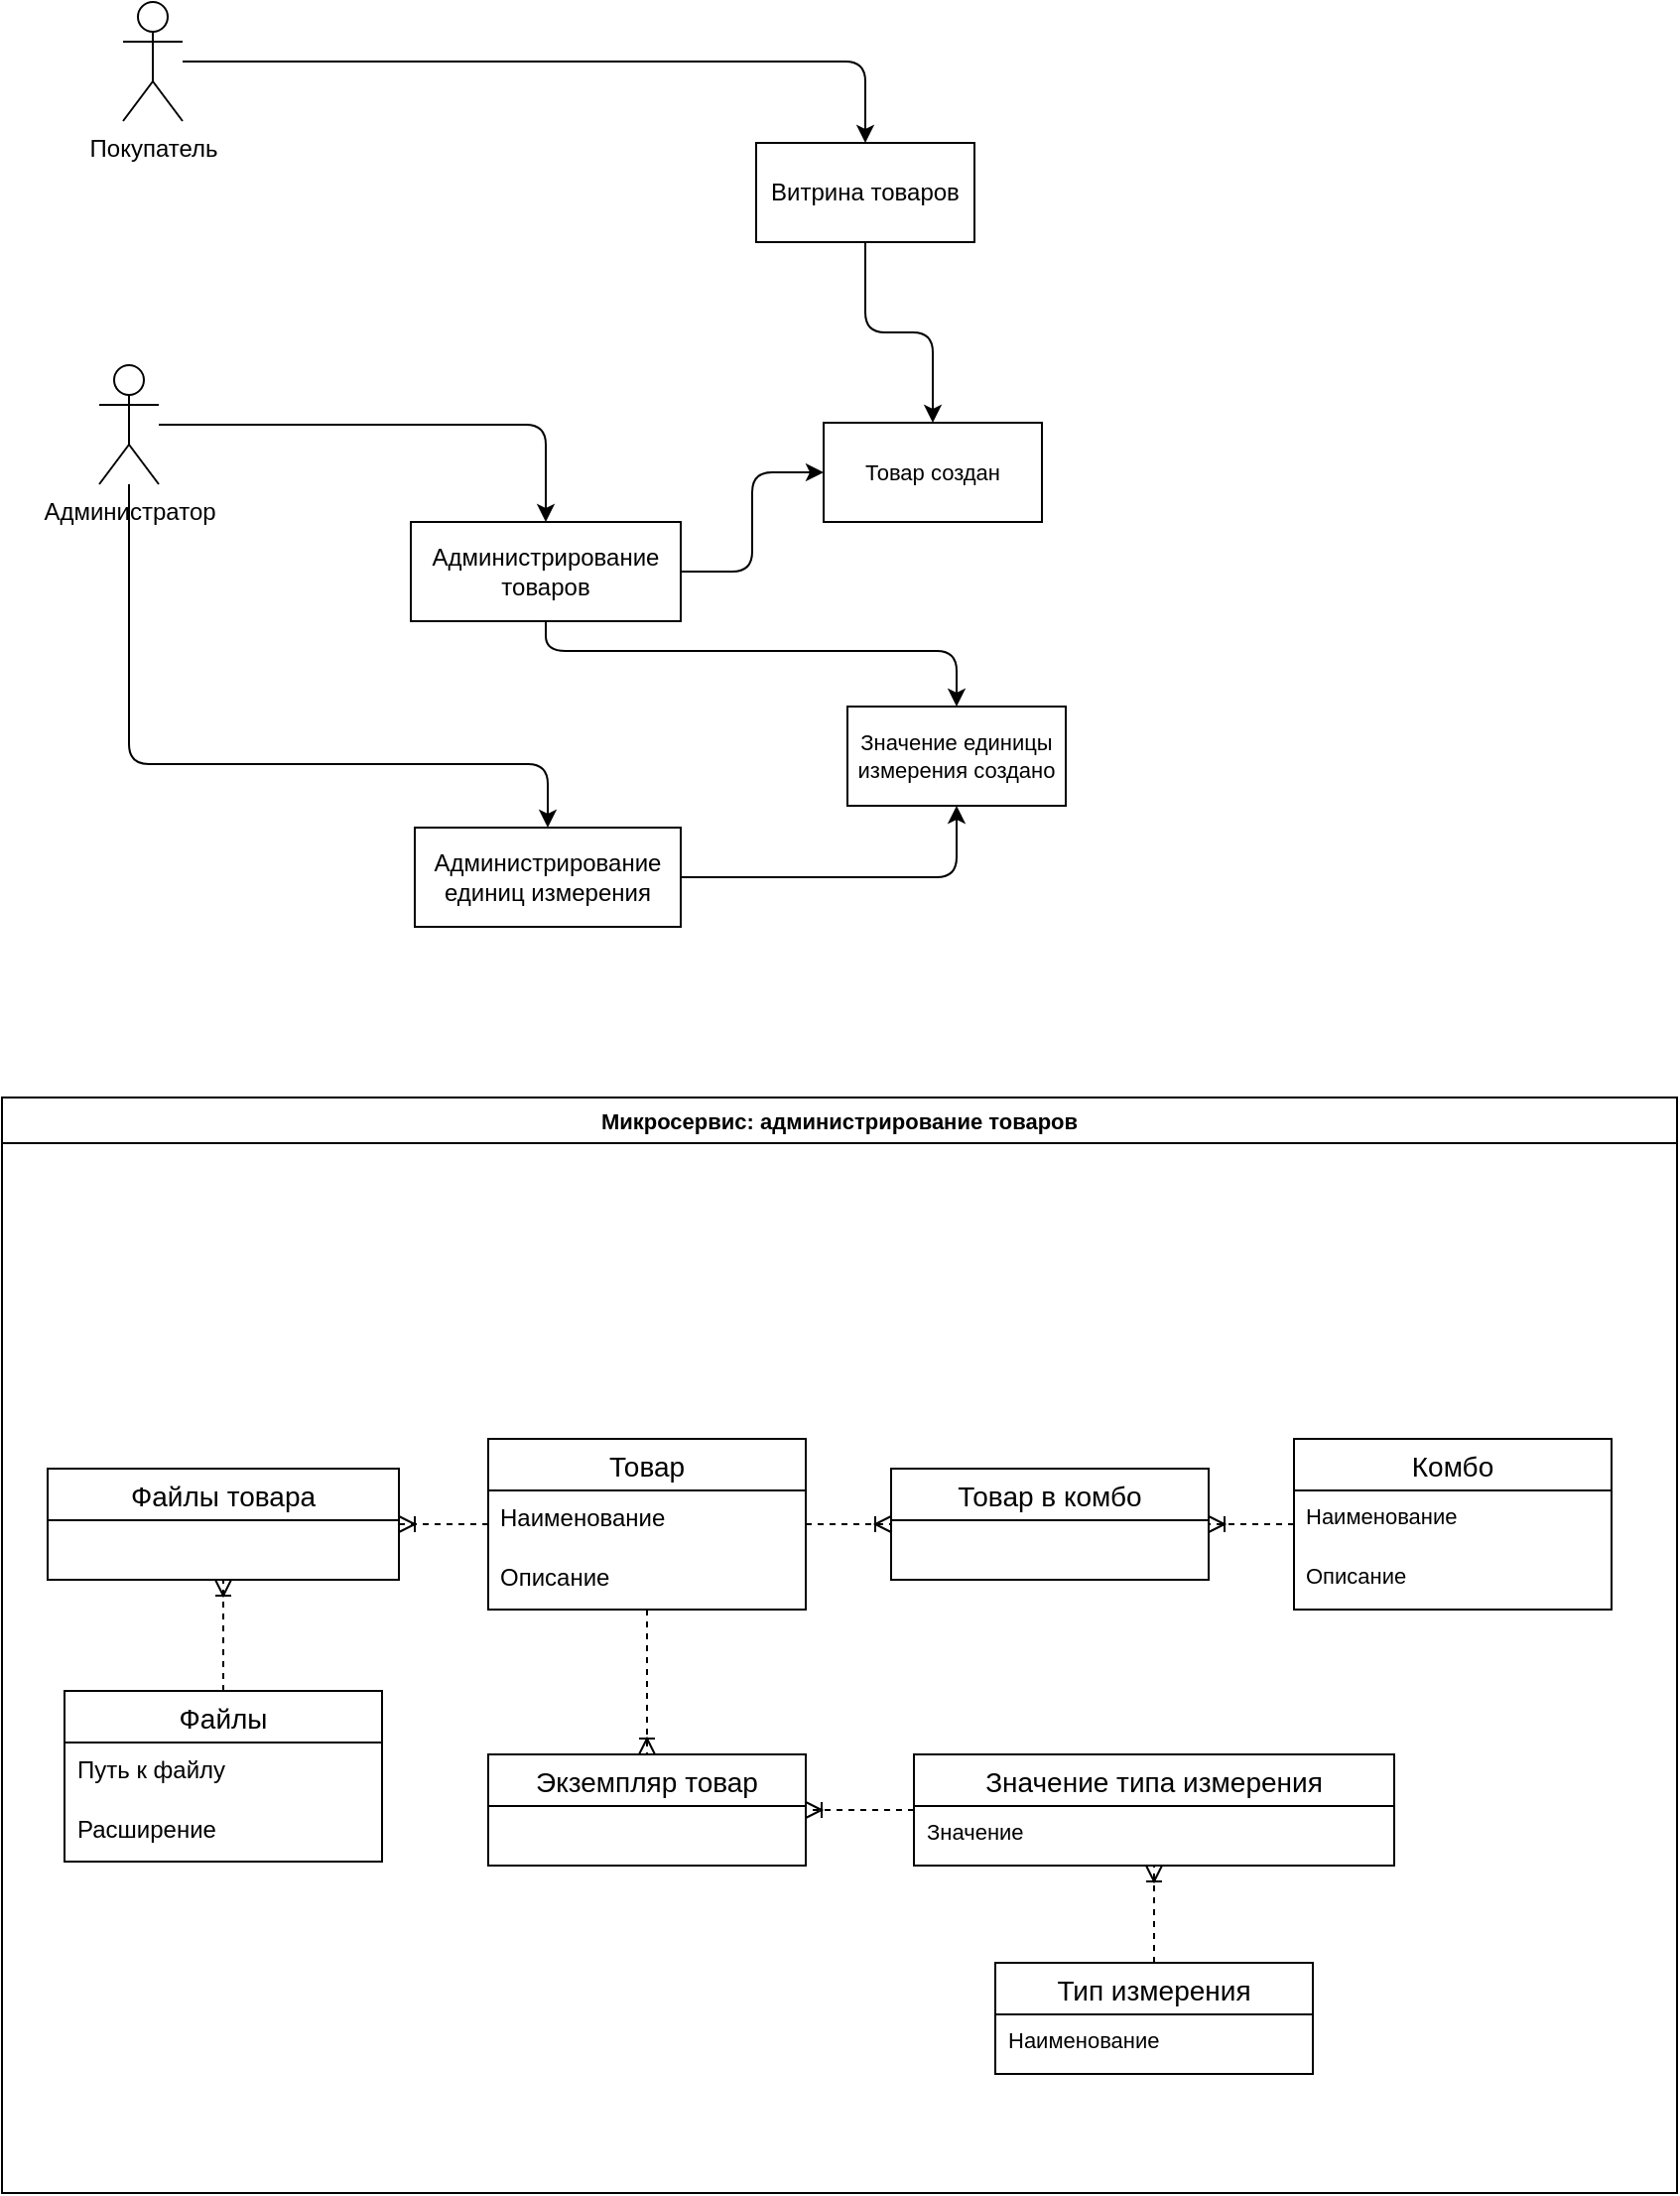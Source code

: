 <mxfile version="24.7.14">
  <diagram name="Страница — 1" id="W9IkOPkcE-70tv02vc99">
    <mxGraphModel dx="1831" dy="1806" grid="0" gridSize="10" guides="1" tooltips="1" connect="1" arrows="1" fold="1" page="1" pageScale="1" pageWidth="827" pageHeight="1169" math="0" shadow="0">
      <root>
        <mxCell id="0" />
        <mxCell id="1" parent="0" />
        <mxCell id="TIuWhn0yAi8Gs-Zh3u9J-138" value="Микросервис: администрирование товаров" style="swimlane;whiteSpace=wrap;html=1;fontFamily=Helvetica;fontSize=11;fontColor=default;labelBackgroundColor=default;" parent="1" vertex="1">
          <mxGeometry x="-693" y="-508" width="844" height="552" as="geometry" />
        </mxCell>
        <mxCell id="TIuWhn0yAi8Gs-Zh3u9J-19" style="edgeStyle=orthogonalEdgeStyle;shape=connector;rounded=0;orthogonalLoop=1;jettySize=auto;html=1;dashed=1;strokeColor=default;align=center;verticalAlign=middle;fontFamily=Helvetica;fontSize=11;fontColor=default;labelBackgroundColor=default;endArrow=ERoneToMany;endFill=0;" parent="TIuWhn0yAi8Gs-Zh3u9J-138" source="TIuWhn0yAi8Gs-Zh3u9J-1" target="TIuWhn0yAi8Gs-Zh3u9J-13" edge="1">
          <mxGeometry relative="1" as="geometry" />
        </mxCell>
        <mxCell id="TIuWhn0yAi8Gs-Zh3u9J-236" style="edgeStyle=orthogonalEdgeStyle;shape=connector;rounded=0;orthogonalLoop=1;jettySize=auto;html=1;dashed=1;strokeColor=default;align=center;verticalAlign=middle;fontFamily=Helvetica;fontSize=11;fontColor=default;labelBackgroundColor=default;endArrow=ERoneToMany;endFill=0;" parent="TIuWhn0yAi8Gs-Zh3u9J-138" source="TIuWhn0yAi8Gs-Zh3u9J-1" target="TIuWhn0yAi8Gs-Zh3u9J-231" edge="1">
          <mxGeometry relative="1" as="geometry" />
        </mxCell>
        <mxCell id="VgQCesWckuyEMALxXEr0-109" style="edgeStyle=orthogonalEdgeStyle;shape=connector;rounded=0;orthogonalLoop=1;jettySize=auto;html=1;dashed=1;strokeColor=default;align=center;verticalAlign=middle;fontFamily=Helvetica;fontSize=11;fontColor=default;labelBackgroundColor=default;endArrow=ERoneToMany;endFill=0;" parent="TIuWhn0yAi8Gs-Zh3u9J-138" source="TIuWhn0yAi8Gs-Zh3u9J-1" target="VgQCesWckuyEMALxXEr0-98" edge="1">
          <mxGeometry relative="1" as="geometry" />
        </mxCell>
        <mxCell id="TIuWhn0yAi8Gs-Zh3u9J-1" value="Товар" style="swimlane;fontStyle=0;childLayout=stackLayout;horizontal=1;startSize=26;horizontalStack=0;resizeParent=1;resizeParentMax=0;resizeLast=0;collapsible=1;marginBottom=0;align=center;fontSize=14;" parent="TIuWhn0yAi8Gs-Zh3u9J-138" vertex="1">
          <mxGeometry x="245" y="172" width="160" height="86" as="geometry" />
        </mxCell>
        <mxCell id="TIuWhn0yAi8Gs-Zh3u9J-5" value="Наименование" style="text;strokeColor=none;fillColor=none;spacingLeft=4;spacingRight=4;overflow=hidden;rotatable=0;points=[[0,0.5],[1,0.5]];portConstraint=eastwest;fontSize=12;whiteSpace=wrap;html=1;" parent="TIuWhn0yAi8Gs-Zh3u9J-1" vertex="1">
          <mxGeometry y="26" width="160" height="30" as="geometry" />
        </mxCell>
        <mxCell id="TIuWhn0yAi8Gs-Zh3u9J-6" value="Описание" style="text;strokeColor=none;fillColor=none;spacingLeft=4;spacingRight=4;overflow=hidden;rotatable=0;points=[[0,0.5],[1,0.5]];portConstraint=eastwest;fontSize=12;whiteSpace=wrap;html=1;" parent="TIuWhn0yAi8Gs-Zh3u9J-1" vertex="1">
          <mxGeometry y="56" width="160" height="30" as="geometry" />
        </mxCell>
        <mxCell id="TIuWhn0yAi8Gs-Zh3u9J-18" style="edgeStyle=orthogonalEdgeStyle;rounded=0;orthogonalLoop=1;jettySize=auto;html=1;endArrow=ERoneToMany;endFill=0;dashed=1;" parent="TIuWhn0yAi8Gs-Zh3u9J-138" source="TIuWhn0yAi8Gs-Zh3u9J-8" target="TIuWhn0yAi8Gs-Zh3u9J-13" edge="1">
          <mxGeometry relative="1" as="geometry" />
        </mxCell>
        <mxCell id="TIuWhn0yAi8Gs-Zh3u9J-8" value="Файлы" style="swimlane;fontStyle=0;childLayout=stackLayout;horizontal=1;startSize=26;horizontalStack=0;resizeParent=1;resizeParentMax=0;resizeLast=0;collapsible=1;marginBottom=0;align=center;fontSize=14;" parent="TIuWhn0yAi8Gs-Zh3u9J-138" vertex="1">
          <mxGeometry x="31.5" y="299" width="160" height="86" as="geometry" />
        </mxCell>
        <mxCell id="TIuWhn0yAi8Gs-Zh3u9J-12" value="Путь к файлу" style="text;strokeColor=none;fillColor=none;spacingLeft=4;spacingRight=4;overflow=hidden;rotatable=0;points=[[0,0.5],[1,0.5]];portConstraint=eastwest;fontSize=12;whiteSpace=wrap;html=1;" parent="TIuWhn0yAi8Gs-Zh3u9J-8" vertex="1">
          <mxGeometry y="26" width="160" height="30" as="geometry" />
        </mxCell>
        <mxCell id="TIuWhn0yAi8Gs-Zh3u9J-17" value="Расширение" style="text;strokeColor=none;fillColor=none;spacingLeft=4;spacingRight=4;overflow=hidden;rotatable=0;points=[[0,0.5],[1,0.5]];portConstraint=eastwest;fontSize=12;whiteSpace=wrap;html=1;" parent="TIuWhn0yAi8Gs-Zh3u9J-8" vertex="1">
          <mxGeometry y="56" width="160" height="30" as="geometry" />
        </mxCell>
        <mxCell id="TIuWhn0yAi8Gs-Zh3u9J-13" value="Файлы товара" style="swimlane;fontStyle=0;childLayout=stackLayout;horizontal=1;startSize=26;horizontalStack=0;resizeParent=1;resizeParentMax=0;resizeLast=0;collapsible=1;marginBottom=0;align=center;fontSize=14;" parent="TIuWhn0yAi8Gs-Zh3u9J-138" vertex="1">
          <mxGeometry x="23" y="187" width="177" height="56" as="geometry" />
        </mxCell>
        <mxCell id="TIuWhn0yAi8Gs-Zh3u9J-215" style="edgeStyle=orthogonalEdgeStyle;shape=connector;rounded=0;orthogonalLoop=1;jettySize=auto;html=1;dashed=1;strokeColor=default;align=center;verticalAlign=middle;fontFamily=Helvetica;fontSize=11;fontColor=default;labelBackgroundColor=default;endArrow=ERoneToMany;endFill=0;" parent="TIuWhn0yAi8Gs-Zh3u9J-138" source="TIuWhn0yAi8Gs-Zh3u9J-210" target="TIuWhn0yAi8Gs-Zh3u9J-231" edge="1">
          <mxGeometry relative="1" as="geometry">
            <Array as="points">
              <mxPoint x="583.5" y="359" />
            </Array>
          </mxGeometry>
        </mxCell>
        <mxCell id="TIuWhn0yAi8Gs-Zh3u9J-210" value="Значение типа измерения" style="swimlane;fontStyle=0;childLayout=stackLayout;horizontal=1;startSize=26;horizontalStack=0;resizeParent=1;resizeParentMax=0;resizeLast=0;collapsible=1;marginBottom=0;align=center;fontSize=14;fontFamily=Helvetica;fontColor=default;labelBackgroundColor=default;" parent="TIuWhn0yAi8Gs-Zh3u9J-138" vertex="1">
          <mxGeometry x="459.5" y="331" width="242" height="56" as="geometry" />
        </mxCell>
        <mxCell id="TIuWhn0yAi8Gs-Zh3u9J-217" value="Значение" style="text;strokeColor=none;fillColor=none;spacingLeft=4;spacingRight=4;overflow=hidden;rotatable=0;points=[[0,0.5],[1,0.5]];portConstraint=eastwest;fontSize=11;whiteSpace=wrap;html=1;fontFamily=Helvetica;fontColor=default;labelBackgroundColor=default;" parent="TIuWhn0yAi8Gs-Zh3u9J-210" vertex="1">
          <mxGeometry y="26" width="242" height="30" as="geometry" />
        </mxCell>
        <mxCell id="TIuWhn0yAi8Gs-Zh3u9J-214" style="edgeStyle=orthogonalEdgeStyle;shape=connector;rounded=0;orthogonalLoop=1;jettySize=auto;html=1;dashed=1;strokeColor=default;align=center;verticalAlign=middle;fontFamily=Helvetica;fontSize=11;fontColor=default;labelBackgroundColor=default;endArrow=ERoneToMany;endFill=0;" parent="TIuWhn0yAi8Gs-Zh3u9J-138" source="TIuWhn0yAi8Gs-Zh3u9J-144" target="TIuWhn0yAi8Gs-Zh3u9J-210" edge="1">
          <mxGeometry relative="1" as="geometry" />
        </mxCell>
        <mxCell id="TIuWhn0yAi8Gs-Zh3u9J-144" value="Тип измерения" style="swimlane;fontStyle=0;childLayout=stackLayout;horizontal=1;startSize=26;horizontalStack=0;resizeParent=1;resizeParentMax=0;resizeLast=0;collapsible=1;marginBottom=0;align=center;fontSize=14;fontFamily=Helvetica;fontColor=default;labelBackgroundColor=default;" parent="TIuWhn0yAi8Gs-Zh3u9J-138" vertex="1">
          <mxGeometry x="500.5" y="436" width="160" height="56" as="geometry" />
        </mxCell>
        <mxCell id="TIuWhn0yAi8Gs-Zh3u9J-216" value="Наименование" style="text;strokeColor=none;fillColor=none;spacingLeft=4;spacingRight=4;overflow=hidden;rotatable=0;points=[[0,0.5],[1,0.5]];portConstraint=eastwest;fontSize=11;whiteSpace=wrap;html=1;fontFamily=Helvetica;fontColor=default;labelBackgroundColor=default;" parent="TIuWhn0yAi8Gs-Zh3u9J-144" vertex="1">
          <mxGeometry y="26" width="160" height="30" as="geometry" />
        </mxCell>
        <mxCell id="TIuWhn0yAi8Gs-Zh3u9J-231" value="Экземпляр товар" style="swimlane;fontStyle=0;childLayout=stackLayout;horizontal=1;startSize=26;horizontalStack=0;resizeParent=1;resizeParentMax=0;resizeLast=0;collapsible=1;marginBottom=0;align=center;fontSize=14;fontFamily=Helvetica;fontColor=default;labelBackgroundColor=default;" parent="TIuWhn0yAi8Gs-Zh3u9J-138" vertex="1">
          <mxGeometry x="245" y="331" width="160" height="56" as="geometry" />
        </mxCell>
        <mxCell id="VgQCesWckuyEMALxXEr0-98" value="Товар в комбо" style="swimlane;fontStyle=0;childLayout=stackLayout;horizontal=1;startSize=26;horizontalStack=0;resizeParent=1;resizeParentMax=0;resizeLast=0;collapsible=1;marginBottom=0;align=center;fontSize=14;fontFamily=Helvetica;fontColor=default;labelBackgroundColor=default;" parent="TIuWhn0yAi8Gs-Zh3u9J-138" vertex="1">
          <mxGeometry x="448" y="187" width="160" height="56" as="geometry" />
        </mxCell>
        <mxCell id="VgQCesWckuyEMALxXEr0-108" style="edgeStyle=orthogonalEdgeStyle;shape=connector;rounded=0;orthogonalLoop=1;jettySize=auto;html=1;dashed=1;strokeColor=default;align=center;verticalAlign=middle;fontFamily=Helvetica;fontSize=11;fontColor=default;labelBackgroundColor=default;endArrow=ERoneToMany;endFill=0;" parent="TIuWhn0yAi8Gs-Zh3u9J-138" source="VgQCesWckuyEMALxXEr0-102" target="VgQCesWckuyEMALxXEr0-98" edge="1">
          <mxGeometry relative="1" as="geometry" />
        </mxCell>
        <mxCell id="VgQCesWckuyEMALxXEr0-102" value="Комбо" style="swimlane;fontStyle=0;childLayout=stackLayout;horizontal=1;startSize=26;horizontalStack=0;resizeParent=1;resizeParentMax=0;resizeLast=0;collapsible=1;marginBottom=0;align=center;fontSize=14;fontFamily=Helvetica;fontColor=default;labelBackgroundColor=default;" parent="TIuWhn0yAi8Gs-Zh3u9J-138" vertex="1">
          <mxGeometry x="651" y="172" width="160" height="86" as="geometry" />
        </mxCell>
        <mxCell id="VgQCesWckuyEMALxXEr0-106" value="Наименование" style="text;strokeColor=none;fillColor=none;spacingLeft=4;spacingRight=4;overflow=hidden;rotatable=0;points=[[0,0.5],[1,0.5]];portConstraint=eastwest;fontSize=11;whiteSpace=wrap;html=1;fontFamily=Helvetica;fontColor=default;labelBackgroundColor=default;" parent="VgQCesWckuyEMALxXEr0-102" vertex="1">
          <mxGeometry y="26" width="160" height="30" as="geometry" />
        </mxCell>
        <mxCell id="VgQCesWckuyEMALxXEr0-107" value="Описание" style="text;strokeColor=none;fillColor=none;spacingLeft=4;spacingRight=4;overflow=hidden;rotatable=0;points=[[0,0.5],[1,0.5]];portConstraint=eastwest;fontSize=11;whiteSpace=wrap;html=1;fontFamily=Helvetica;fontColor=default;labelBackgroundColor=default;" parent="VgQCesWckuyEMALxXEr0-102" vertex="1">
          <mxGeometry y="56" width="160" height="30" as="geometry" />
        </mxCell>
        <mxCell id="t_xZb-i-opj9CYESKceN-20" style="edgeStyle=orthogonalEdgeStyle;shape=connector;curved=0;rounded=1;orthogonalLoop=1;jettySize=auto;html=1;strokeColor=default;align=center;verticalAlign=middle;fontFamily=Helvetica;fontSize=11;fontColor=default;labelBackgroundColor=default;endArrow=classic;" parent="1" source="t_xZb-i-opj9CYESKceN-1" target="t_xZb-i-opj9CYESKceN-10" edge="1">
          <mxGeometry relative="1" as="geometry" />
        </mxCell>
        <mxCell id="t_xZb-i-opj9CYESKceN-1" value="Покупатель" style="shape=umlActor;verticalLabelPosition=bottom;verticalAlign=top;html=1;outlineConnect=0;" parent="1" vertex="1">
          <mxGeometry x="-632" y="-1060" width="30" height="60" as="geometry" />
        </mxCell>
        <mxCell id="t_xZb-i-opj9CYESKceN-14" style="edgeStyle=orthogonalEdgeStyle;rounded=1;orthogonalLoop=1;jettySize=auto;html=1;curved=0;" parent="1" source="t_xZb-i-opj9CYESKceN-7" target="t_xZb-i-opj9CYESKceN-13" edge="1">
          <mxGeometry relative="1" as="geometry" />
        </mxCell>
        <mxCell id="tXT5MyT5mK8X1898G5qQ-3" style="edgeStyle=orthogonalEdgeStyle;rounded=1;orthogonalLoop=1;jettySize=auto;html=1;curved=0;" edge="1" parent="1" source="t_xZb-i-opj9CYESKceN-7" target="tXT5MyT5mK8X1898G5qQ-2">
          <mxGeometry relative="1" as="geometry">
            <Array as="points">
              <mxPoint x="-629" y="-676" />
            </Array>
          </mxGeometry>
        </mxCell>
        <mxCell id="t_xZb-i-opj9CYESKceN-7" value="Администратор" style="shape=umlActor;verticalLabelPosition=bottom;verticalAlign=top;html=1;outlineConnect=0;" parent="1" vertex="1">
          <mxGeometry x="-644" y="-877" width="30" height="60" as="geometry" />
        </mxCell>
        <mxCell id="t_xZb-i-opj9CYESKceN-19" style="edgeStyle=orthogonalEdgeStyle;shape=connector;curved=0;rounded=1;orthogonalLoop=1;jettySize=auto;html=1;strokeColor=default;align=center;verticalAlign=middle;fontFamily=Helvetica;fontSize=11;fontColor=default;labelBackgroundColor=default;endArrow=classic;" parent="1" source="t_xZb-i-opj9CYESKceN-10" target="t_xZb-i-opj9CYESKceN-17" edge="1">
          <mxGeometry relative="1" as="geometry" />
        </mxCell>
        <mxCell id="t_xZb-i-opj9CYESKceN-10" value="Витрина товаров" style="html=1;whiteSpace=wrap;" parent="1" vertex="1">
          <mxGeometry x="-313" y="-989" width="110" height="50" as="geometry" />
        </mxCell>
        <mxCell id="t_xZb-i-opj9CYESKceN-18" style="edgeStyle=orthogonalEdgeStyle;shape=connector;curved=0;rounded=1;orthogonalLoop=1;jettySize=auto;html=1;strokeColor=default;align=center;verticalAlign=middle;fontFamily=Helvetica;fontSize=11;fontColor=default;labelBackgroundColor=default;endArrow=classic;" parent="1" source="t_xZb-i-opj9CYESKceN-13" target="t_xZb-i-opj9CYESKceN-17" edge="1">
          <mxGeometry relative="1" as="geometry" />
        </mxCell>
        <mxCell id="tXT5MyT5mK8X1898G5qQ-7" style="edgeStyle=orthogonalEdgeStyle;shape=connector;curved=0;rounded=1;orthogonalLoop=1;jettySize=auto;html=1;strokeColor=default;align=center;verticalAlign=middle;fontFamily=Helvetica;fontSize=11;fontColor=default;labelBackgroundColor=default;endArrow=classic;" edge="1" parent="1" source="t_xZb-i-opj9CYESKceN-13" target="tXT5MyT5mK8X1898G5qQ-4">
          <mxGeometry relative="1" as="geometry">
            <Array as="points">
              <mxPoint x="-419" y="-733" />
              <mxPoint x="-212" y="-733" />
            </Array>
          </mxGeometry>
        </mxCell>
        <mxCell id="t_xZb-i-opj9CYESKceN-13" value="Администрирование товаров" style="html=1;whiteSpace=wrap;" parent="1" vertex="1">
          <mxGeometry x="-487" y="-798" width="136" height="50" as="geometry" />
        </mxCell>
        <mxCell id="t_xZb-i-opj9CYESKceN-17" value="Товар создан" style="html=1;whiteSpace=wrap;fontFamily=Helvetica;fontSize=11;fontColor=default;labelBackgroundColor=default;" parent="1" vertex="1">
          <mxGeometry x="-279" y="-848" width="110" height="50" as="geometry" />
        </mxCell>
        <mxCell id="tXT5MyT5mK8X1898G5qQ-5" style="edgeStyle=orthogonalEdgeStyle;shape=connector;curved=0;rounded=1;orthogonalLoop=1;jettySize=auto;html=1;strokeColor=default;align=center;verticalAlign=middle;fontFamily=Helvetica;fontSize=11;fontColor=default;labelBackgroundColor=default;endArrow=classic;" edge="1" parent="1" source="tXT5MyT5mK8X1898G5qQ-2" target="tXT5MyT5mK8X1898G5qQ-4">
          <mxGeometry relative="1" as="geometry" />
        </mxCell>
        <mxCell id="tXT5MyT5mK8X1898G5qQ-2" value="Администрирование единиц измерения" style="html=1;whiteSpace=wrap;" vertex="1" parent="1">
          <mxGeometry x="-485" y="-644" width="134" height="50" as="geometry" />
        </mxCell>
        <mxCell id="tXT5MyT5mK8X1898G5qQ-4" value="Значение единицы измерения создано" style="html=1;whiteSpace=wrap;fontFamily=Helvetica;fontSize=11;fontColor=default;labelBackgroundColor=default;" vertex="1" parent="1">
          <mxGeometry x="-267" y="-705" width="110" height="50" as="geometry" />
        </mxCell>
      </root>
    </mxGraphModel>
  </diagram>
</mxfile>
